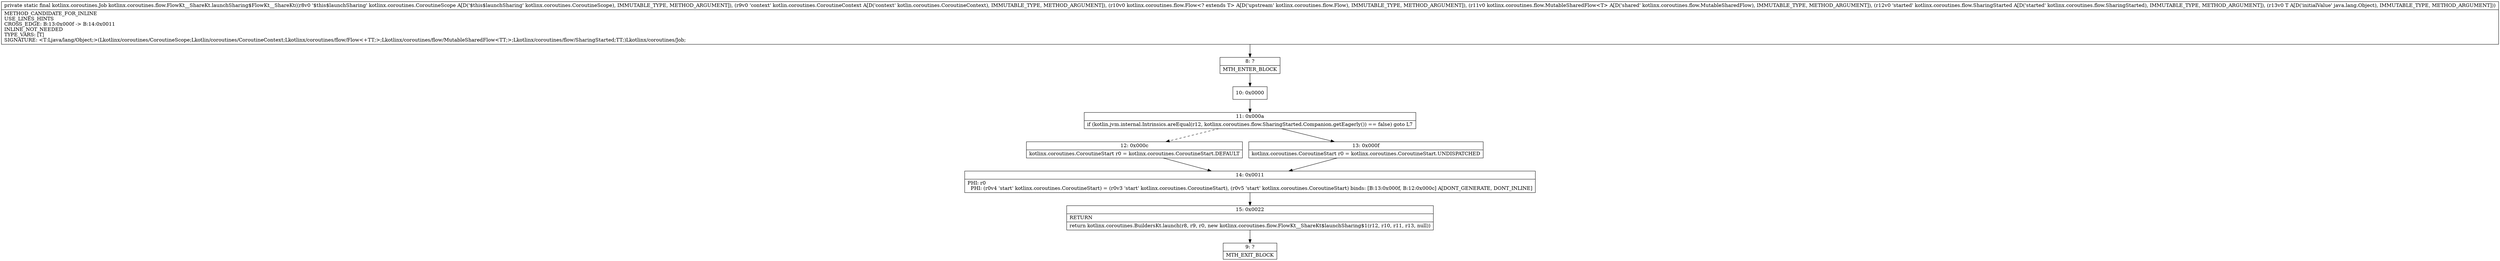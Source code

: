 digraph "CFG forkotlinx.coroutines.flow.FlowKt__ShareKt.launchSharing$FlowKt__ShareKt(Lkotlinx\/coroutines\/CoroutineScope;Lkotlin\/coroutines\/CoroutineContext;Lkotlinx\/coroutines\/flow\/Flow;Lkotlinx\/coroutines\/flow\/MutableSharedFlow;Lkotlinx\/coroutines\/flow\/SharingStarted;Ljava\/lang\/Object;)Lkotlinx\/coroutines\/Job;" {
Node_8 [shape=record,label="{8\:\ ?|MTH_ENTER_BLOCK\l}"];
Node_10 [shape=record,label="{10\:\ 0x0000}"];
Node_11 [shape=record,label="{11\:\ 0x000a|if (kotlin.jvm.internal.Intrinsics.areEqual(r12, kotlinx.coroutines.flow.SharingStarted.Companion.getEagerly()) == false) goto L7\l}"];
Node_12 [shape=record,label="{12\:\ 0x000c|kotlinx.coroutines.CoroutineStart r0 = kotlinx.coroutines.CoroutineStart.DEFAULT\l}"];
Node_14 [shape=record,label="{14\:\ 0x0011|PHI: r0 \l  PHI: (r0v4 'start' kotlinx.coroutines.CoroutineStart) = (r0v3 'start' kotlinx.coroutines.CoroutineStart), (r0v5 'start' kotlinx.coroutines.CoroutineStart) binds: [B:13:0x000f, B:12:0x000c] A[DONT_GENERATE, DONT_INLINE]\l}"];
Node_15 [shape=record,label="{15\:\ 0x0022|RETURN\l|return kotlinx.coroutines.BuildersKt.launch(r8, r9, r0, new kotlinx.coroutines.flow.FlowKt__ShareKt$launchSharing$1(r12, r10, r11, r13, null))\l}"];
Node_9 [shape=record,label="{9\:\ ?|MTH_EXIT_BLOCK\l}"];
Node_13 [shape=record,label="{13\:\ 0x000f|kotlinx.coroutines.CoroutineStart r0 = kotlinx.coroutines.CoroutineStart.UNDISPATCHED\l}"];
MethodNode[shape=record,label="{private static final kotlinx.coroutines.Job kotlinx.coroutines.flow.FlowKt__ShareKt.launchSharing$FlowKt__ShareKt((r8v0 '$this$launchSharing' kotlinx.coroutines.CoroutineScope A[D('$this$launchSharing' kotlinx.coroutines.CoroutineScope), IMMUTABLE_TYPE, METHOD_ARGUMENT]), (r9v0 'context' kotlin.coroutines.CoroutineContext A[D('context' kotlin.coroutines.CoroutineContext), IMMUTABLE_TYPE, METHOD_ARGUMENT]), (r10v0 kotlinx.coroutines.flow.Flow\<? extends T\> A[D('upstream' kotlinx.coroutines.flow.Flow), IMMUTABLE_TYPE, METHOD_ARGUMENT]), (r11v0 kotlinx.coroutines.flow.MutableSharedFlow\<T\> A[D('shared' kotlinx.coroutines.flow.MutableSharedFlow), IMMUTABLE_TYPE, METHOD_ARGUMENT]), (r12v0 'started' kotlinx.coroutines.flow.SharingStarted A[D('started' kotlinx.coroutines.flow.SharingStarted), IMMUTABLE_TYPE, METHOD_ARGUMENT]), (r13v0 T A[D('initialValue' java.lang.Object), IMMUTABLE_TYPE, METHOD_ARGUMENT]))  | METHOD_CANDIDATE_FOR_INLINE\lUSE_LINES_HINTS\lCROSS_EDGE: B:13:0x000f \-\> B:14:0x0011\lINLINE_NOT_NEEDED\lTYPE_VARS: [T]\lSIGNATURE: \<T:Ljava\/lang\/Object;\>(Lkotlinx\/coroutines\/CoroutineScope;Lkotlin\/coroutines\/CoroutineContext;Lkotlinx\/coroutines\/flow\/Flow\<+TT;\>;Lkotlinx\/coroutines\/flow\/MutableSharedFlow\<TT;\>;Lkotlinx\/coroutines\/flow\/SharingStarted;TT;)Lkotlinx\/coroutines\/Job;\l}"];
MethodNode -> Node_8;Node_8 -> Node_10;
Node_10 -> Node_11;
Node_11 -> Node_12[style=dashed];
Node_11 -> Node_13;
Node_12 -> Node_14;
Node_14 -> Node_15;
Node_15 -> Node_9;
Node_13 -> Node_14;
}

